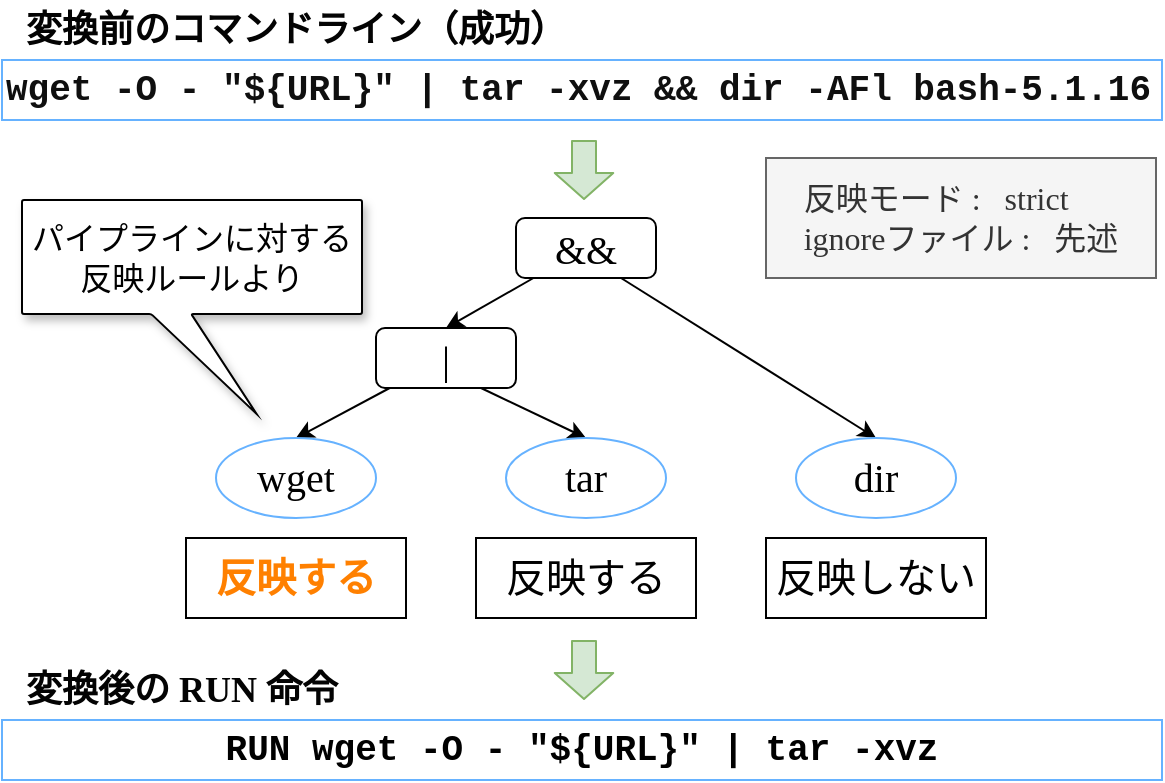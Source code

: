 <mxfile>
    <diagram id="VpVvqu3K2Y5ZYGLduAKo" name="ページ1">
        <mxGraphModel dx="870" dy="948" grid="1" gridSize="10" guides="1" tooltips="1" connect="1" arrows="1" fold="1" page="1" pageScale="1" pageWidth="583" pageHeight="413" background="none" math="0" shadow="0">
            <root>
                <mxCell id="0"/>
                <mxCell id="1" parent="0"/>
                <mxCell id="21" style="edgeStyle=none;html=1;entryX=0.5;entryY=0;entryDx=0;entryDy=0;fontSize=18;fontColor=#000000;fontFamily=Noto Sans JP;fontSource=https%3A%2F%2Ffonts.googleapis.com%2Fcss%3Ffamily%3DNoto%2BSans%2BJP;" parent="1" source="13" target="17" edge="1">
                    <mxGeometry relative="1" as="geometry"/>
                </mxCell>
                <mxCell id="22" style="edgeStyle=none;html=1;exitX=0.75;exitY=1;exitDx=0;exitDy=0;entryX=0.5;entryY=0;entryDx=0;entryDy=0;fontSize=18;fontColor=#000000;fontFamily=Noto Sans JP;fontSource=https%3A%2F%2Ffonts.googleapis.com%2Fcss%3Ffamily%3DNoto%2BSans%2BJP;" parent="1" source="13" target="20" edge="1">
                    <mxGeometry relative="1" as="geometry"/>
                </mxCell>
                <mxCell id="13" value="&lt;font size=&quot;1&quot;&gt;&lt;span style=&quot;font-size: 20px&quot;&gt;&amp;amp;&amp;amp;&lt;/span&gt;&lt;/font&gt;" style="rounded=1;whiteSpace=wrap;html=1;shadow=0;glass=0;labelBackgroundColor=#FFFFFF;sketch=0;fontSize=15;fontColor=#000000;strokeColor=#000000;fontFamily=Noto Sans JP;fontSource=https%3A%2F%2Ffonts.googleapis.com%2Fcss%3Ffamily%3DNoto%2BSans%2BJP;" parent="1" vertex="1">
                    <mxGeometry x="257" y="109" width="70" height="30" as="geometry"/>
                </mxCell>
                <mxCell id="24" style="edgeStyle=none;html=1;entryX=0.5;entryY=0;entryDx=0;entryDy=0;fontSize=18;fontColor=#000000;fontFamily=Noto Sans JP;fontSource=https%3A%2F%2Ffonts.googleapis.com%2Fcss%3Ffamily%3DNoto%2BSans%2BJP;" parent="1" source="17" target="18" edge="1">
                    <mxGeometry relative="1" as="geometry"/>
                </mxCell>
                <mxCell id="25" style="edgeStyle=none;html=1;exitX=0.75;exitY=1;exitDx=0;exitDy=0;entryX=0.5;entryY=0;entryDx=0;entryDy=0;fontSize=18;fontColor=#000000;fontFamily=Noto Sans JP;fontSource=https%3A%2F%2Ffonts.googleapis.com%2Fcss%3Ffamily%3DNoto%2BSans%2BJP;" parent="1" source="17" target="19" edge="1">
                    <mxGeometry relative="1" as="geometry"/>
                </mxCell>
                <mxCell id="17" value="&lt;font style=&quot;font-size: 20px&quot;&gt;|&lt;/font&gt;" style="rounded=1;whiteSpace=wrap;html=1;shadow=0;glass=0;labelBackgroundColor=#FFFFFF;sketch=0;fontSize=15;fontColor=#000000;strokeColor=#000000;fontFamily=Noto Sans JP;fontSource=https%3A%2F%2Ffonts.googleapis.com%2Fcss%3Ffamily%3DNoto%2BSans%2BJP;" parent="1" vertex="1">
                    <mxGeometry x="187" y="164" width="70" height="30" as="geometry"/>
                </mxCell>
                <mxCell id="18" value="&lt;font style=&quot;font-size: 20px&quot;&gt;wget&lt;/font&gt;" style="ellipse;whiteSpace=wrap;html=1;rounded=0;shadow=0;glass=0;labelBackgroundColor=#FFFFFF;sketch=0;fontSize=18;fontColor=#000000;strokeColor=#66B2FF;fontFamily=Noto Sans JP;fontSource=https%3A%2F%2Ffonts.googleapis.com%2Fcss%3Ffamily%3DNoto%2BSans%2BJP;" parent="1" vertex="1">
                    <mxGeometry x="107" y="219" width="80" height="40" as="geometry"/>
                </mxCell>
                <mxCell id="19" value="&lt;font style=&quot;font-size: 20px&quot;&gt;tar&lt;/font&gt;" style="ellipse;whiteSpace=wrap;html=1;rounded=0;shadow=0;glass=0;labelBackgroundColor=#FFFFFF;sketch=0;fontSize=18;fontColor=#000000;strokeColor=#66B2FF;fontFamily=Noto Sans JP;fontSource=https%3A%2F%2Ffonts.googleapis.com%2Fcss%3Ffamily%3DNoto%2BSans%2BJP;" parent="1" vertex="1">
                    <mxGeometry x="252" y="219" width="80" height="40" as="geometry"/>
                </mxCell>
                <mxCell id="20" value="&lt;font style=&quot;font-size: 20px&quot;&gt;dir&lt;/font&gt;" style="ellipse;whiteSpace=wrap;html=1;rounded=0;shadow=0;glass=0;labelBackgroundColor=#FFFFFF;sketch=0;fontSize=18;fontColor=#000000;strokeColor=#66B2FF;fontFamily=Noto Sans JP;fontSource=https%3A%2F%2Ffonts.googleapis.com%2Fcss%3Ffamily%3DNoto%2BSans%2BJP;" parent="1" vertex="1">
                    <mxGeometry x="397" y="219" width="80" height="40" as="geometry"/>
                </mxCell>
                <mxCell id="28" value="&lt;font style=&quot;font-size: 20px&quot;&gt;反映しない&lt;/font&gt;" style="text;html=1;strokeColor=default;fillColor=none;align=center;verticalAlign=middle;whiteSpace=wrap;rounded=0;shadow=0;glass=0;labelBackgroundColor=#FFFFFF;sketch=0;fontSize=18;fontColor=#000000;fontFamily=Noto Sans JP;fontSource=https%3A%2F%2Ffonts.googleapis.com%2Fcss%3Ffamily%3DNoto%2BSans%2BJP;" parent="1" vertex="1">
                    <mxGeometry x="382" y="269" width="110" height="40" as="geometry"/>
                </mxCell>
                <mxCell id="30" value="&lt;font color=&quot;#000000&quot; style=&quot;font-size: 16px&quot;&gt;パイプラインに対する反映ルールより&lt;/font&gt;" style="shape=callout;whiteSpace=wrap;html=1;perimeter=calloutPerimeter;rounded=1;shadow=1;glass=0;labelBackgroundColor=#FFFFFF;sketch=0;fontSize=12;fontColor=#FF0000;strokeColor=#000000;size=50;position=0.38;position2=0.69;base=20;arcSize=2;fontFamily=Noto Sans JP;fontSource=https%3A%2F%2Ffonts.googleapis.com%2Fcss%3Ffamily%3DNoto%2BSans%2BJP;" parent="1" vertex="1">
                    <mxGeometry x="10" y="100" width="170" height="107" as="geometry"/>
                </mxCell>
                <mxCell id="33" value="" style="shape=flexArrow;endArrow=classic;html=1;fontSize=15;fontColor=#000000;width=12;endSize=4;fillColor=#d5e8d4;strokeColor=#82b366;endWidth=16.25;startSize=6;fontFamily=Noto Sans JP;fontSource=https%3A%2F%2Ffonts.googleapis.com%2Fcss%3Ffamily%3DNoto%2BSans%2BJP;" parent="1" edge="1">
                    <mxGeometry width="50" height="50" relative="1" as="geometry">
                        <mxPoint x="291" y="320" as="sourcePoint"/>
                        <mxPoint x="291.0" y="350" as="targetPoint"/>
                    </mxGeometry>
                </mxCell>
                <mxCell id="36" value="&lt;font style=&quot;font-size: 20px&quot;&gt;反映する&lt;/font&gt;" style="text;html=1;strokeColor=default;fillColor=none;align=center;verticalAlign=middle;whiteSpace=wrap;rounded=0;shadow=0;glass=0;labelBackgroundColor=#FFFFFF;sketch=0;fontSize=18;fontColor=#000000;fontFamily=Noto Sans JP;fontSource=https%3A%2F%2Ffonts.googleapis.com%2Fcss%3Ffamily%3DNoto%2BSans%2BJP;" parent="1" vertex="1">
                    <mxGeometry x="237" y="269" width="110" height="40" as="geometry"/>
                </mxCell>
                <mxCell id="37" value="&lt;font color=&quot;#ff8000&quot; style=&quot;font-size: 20px&quot;&gt;&lt;b style=&quot;&quot;&gt;反映する&lt;/b&gt;&lt;/font&gt;" style="text;html=1;strokeColor=default;fillColor=none;align=center;verticalAlign=middle;whiteSpace=wrap;rounded=0;shadow=0;glass=0;labelBackgroundColor=#FFFFFF;sketch=0;fontSize=18;fontColor=#000000;fontFamily=Noto Sans JP;fontSource=https%3A%2F%2Ffonts.googleapis.com%2Fcss%3Ffamily%3DNoto%2BSans%2BJP;" parent="1" vertex="1">
                    <mxGeometry x="92" y="269" width="110" height="40" as="geometry"/>
                </mxCell>
                <mxCell id="43" value="" style="shape=flexArrow;endArrow=classic;html=1;fontSize=15;fontColor=#000000;width=12;endSize=4;fillColor=#d5e8d4;strokeColor=#82b366;endWidth=16.25;startSize=6;fontFamily=Noto Sans JP;fontSource=https%3A%2F%2Ffonts.googleapis.com%2Fcss%3Ffamily%3DNoto%2BSans%2BJP;" parent="1" edge="1">
                    <mxGeometry width="50" height="50" relative="1" as="geometry">
                        <mxPoint x="291" y="70" as="sourcePoint"/>
                        <mxPoint x="291.0" y="100" as="targetPoint"/>
                    </mxGeometry>
                </mxCell>
                <mxCell id="44" value="&lt;font size=&quot;1&quot; style=&quot;&quot;&gt;&lt;b style=&quot;font-size: 18px;&quot;&gt;変換前のコマンドライン（成功）&lt;/b&gt;&lt;/font&gt;" style="text;html=1;strokeColor=none;fillColor=none;align=left;verticalAlign=middle;whiteSpace=wrap;rounded=0;fontSize=18;fontColor=#030303;fontFamily=Noto Sans JP;fontSource=https%3A%2F%2Ffonts.googleapis.com%2Fcss%3Ffamily%3DNoto%2BSans%2BJP;" parent="1" vertex="1">
                    <mxGeometry x="10" width="280" height="30" as="geometry"/>
                </mxCell>
                <mxCell id="46" value="&lt;div style=&quot;font-family: Menlo, Monaco, &amp;quot;Courier New&amp;quot;, monospace; line-height: 18px;&quot;&gt;&lt;font color=&quot;#0f0f0f&quot; style=&quot;font-size: 18px;&quot;&gt;&lt;b style=&quot;background-color: rgb(255, 255, 255);&quot;&gt;wget -O - &quot;${URL}&quot; | tar -xvz &amp;amp;&amp;amp; dir -AFl bash-5.1.16&lt;/b&gt;&lt;/font&gt;&lt;/div&gt;" style="text;html=1;strokeColor=#66B2FF;fillColor=none;align=left;verticalAlign=middle;whiteSpace=wrap;rounded=0;fontSize=16;fontColor=#030303;fontFamily=Noto Sans JP;fontSource=https%3A%2F%2Ffonts.googleapis.com%2Fcss%3Ffamily%3DNoto%2BSans%2BJP;" parent="1" vertex="1">
                    <mxGeometry y="30" width="580" height="30" as="geometry"/>
                </mxCell>
                <mxCell id="47" value="&lt;b&gt;変換後の RUN 命令&lt;/b&gt;" style="text;html=1;strokeColor=none;fillColor=none;align=left;verticalAlign=middle;whiteSpace=wrap;rounded=0;fontSize=18;fontColor=#030303;fontFamily=Noto Sans JP;fontSource=https%3A%2F%2Ffonts.googleapis.com%2Fcss%3Ffamily%3DNoto%2BSans%2BJP;" parent="1" vertex="1">
                    <mxGeometry x="10" y="330" width="160" height="30" as="geometry"/>
                </mxCell>
                <mxCell id="48" value="&lt;div style=&quot;font-family: Menlo, Monaco, &amp;quot;Courier New&amp;quot;, monospace; line-height: 18px;&quot;&gt;&lt;div style=&quot;line-height: 18px;&quot;&gt;&lt;font color=&quot;#000000&quot; style=&quot;font-size: 18px;&quot;&gt;&lt;b style=&quot;&quot;&gt;RUN wget -O - &quot;${URL}&quot; | tar -xvz&lt;/b&gt;&lt;/font&gt;&lt;/div&gt;&lt;/div&gt;" style="text;html=1;strokeColor=#66B2FF;fillColor=none;align=center;verticalAlign=middle;whiteSpace=wrap;rounded=0;fontSize=16;fontColor=#030303;fontFamily=Noto Sans JP;fontSource=https%3A%2F%2Ffonts.googleapis.com%2Fcss%3Ffamily%3DNoto%2BSans%2BJP;" parent="1" vertex="1">
                    <mxGeometry y="360" width="580" height="30" as="geometry"/>
                </mxCell>
                <mxCell id="49" value="&lt;div style=&quot;text-align: left; font-size: 16px;&quot;&gt;&lt;span style=&quot;background-color: initial;&quot;&gt;&lt;font style=&quot;font-size: 16px;&quot;&gt;反映モード :&amp;nbsp; &amp;nbsp;strict&lt;/font&gt;&lt;/span&gt;&lt;/div&gt;&lt;div style=&quot;text-align: left; font-size: 16px;&quot;&gt;&lt;span style=&quot;background-color: initial;&quot;&gt;&lt;font style=&quot;font-size: 16px;&quot;&gt;ignoreファイル :&amp;nbsp; &amp;nbsp;先述&lt;/font&gt;&lt;/span&gt;&lt;/div&gt;" style="text;html=1;strokeColor=#666666;fillColor=#f5f5f5;align=center;verticalAlign=middle;whiteSpace=wrap;rounded=0;fontFamily=Noto Sans JP;fontSource=https%3A%2F%2Ffonts.googleapis.com%2Fcss%3Ffamily%3DNoto%2BSans%2BJP;fontColor=#333333;" parent="1" vertex="1">
                    <mxGeometry x="382" y="79" width="195" height="60" as="geometry"/>
                </mxCell>
            </root>
        </mxGraphModel>
    </diagram>
</mxfile>